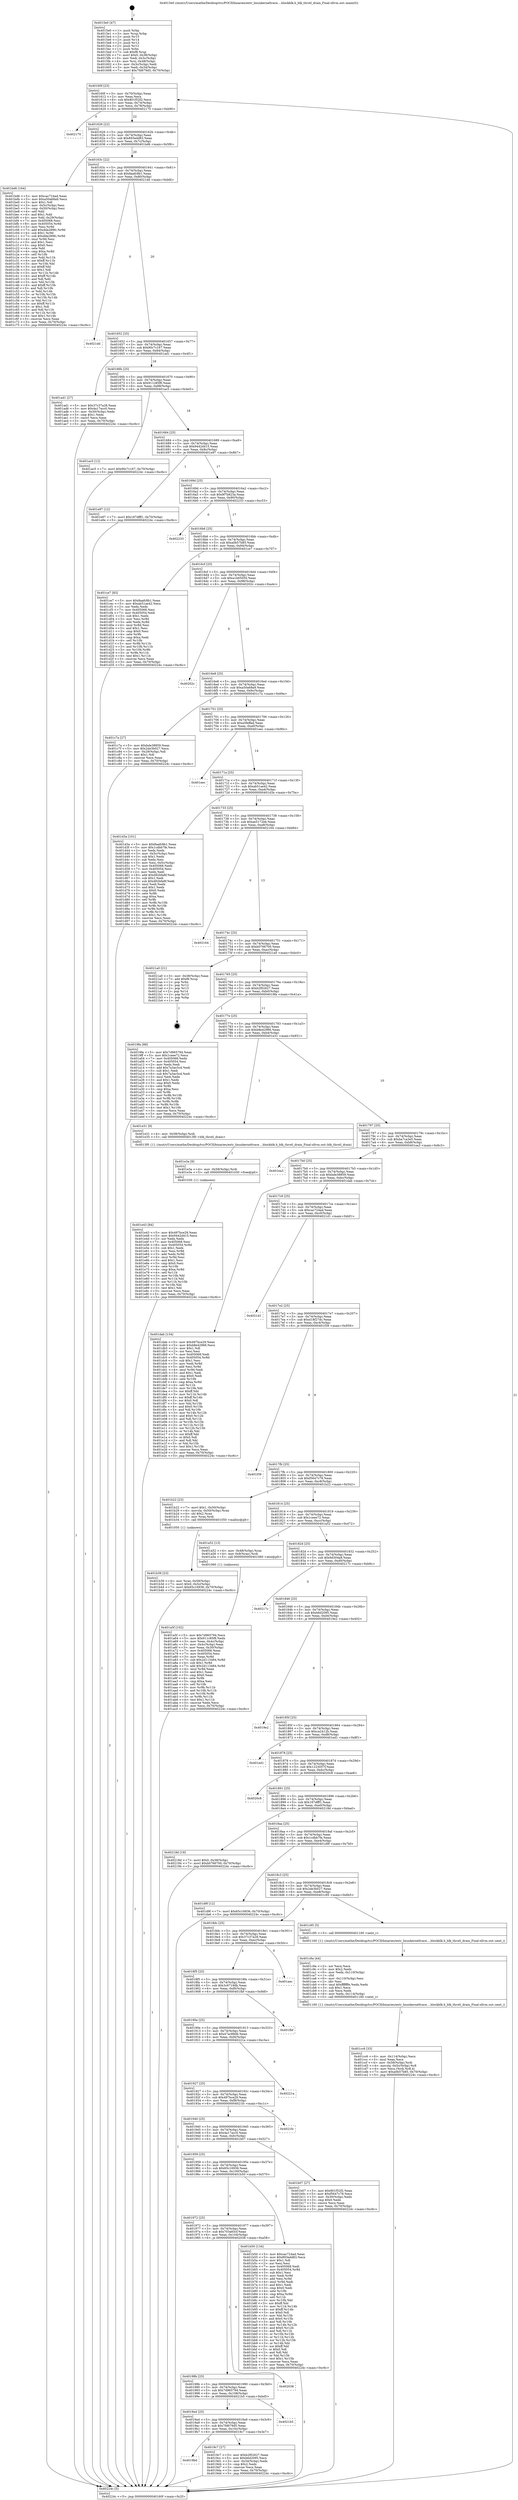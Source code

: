 digraph "0x4015e0" {
  label = "0x4015e0 (/mnt/c/Users/mathe/Desktop/tcc/POCII/binaries/extr_linuxkerneltrace....blockblk.h_blk_throtl_drain_Final-ollvm.out::main(0))"
  labelloc = "t"
  node[shape=record]

  Entry [label="",width=0.3,height=0.3,shape=circle,fillcolor=black,style=filled]
  "0x40160f" [label="{
     0x40160f [23]\l
     | [instrs]\l
     &nbsp;&nbsp;0x40160f \<+3\>: mov -0x70(%rbp),%eax\l
     &nbsp;&nbsp;0x401612 \<+2\>: mov %eax,%ecx\l
     &nbsp;&nbsp;0x401614 \<+6\>: sub $0x801f52f2,%ecx\l
     &nbsp;&nbsp;0x40161a \<+3\>: mov %eax,-0x74(%rbp)\l
     &nbsp;&nbsp;0x40161d \<+3\>: mov %ecx,-0x78(%rbp)\l
     &nbsp;&nbsp;0x401620 \<+6\>: je 0000000000402170 \<main+0xb90\>\l
  }"]
  "0x402170" [label="{
     0x402170\l
  }", style=dashed]
  "0x401626" [label="{
     0x401626 [22]\l
     | [instrs]\l
     &nbsp;&nbsp;0x401626 \<+5\>: jmp 000000000040162b \<main+0x4b\>\l
     &nbsp;&nbsp;0x40162b \<+3\>: mov -0x74(%rbp),%eax\l
     &nbsp;&nbsp;0x40162e \<+5\>: sub $0x893edd83,%eax\l
     &nbsp;&nbsp;0x401633 \<+3\>: mov %eax,-0x7c(%rbp)\l
     &nbsp;&nbsp;0x401636 \<+6\>: je 0000000000401bd6 \<main+0x5f6\>\l
  }"]
  Exit [label="",width=0.3,height=0.3,shape=circle,fillcolor=black,style=filled,peripheries=2]
  "0x401bd6" [label="{
     0x401bd6 [164]\l
     | [instrs]\l
     &nbsp;&nbsp;0x401bd6 \<+5\>: mov $0xcac724ad,%eax\l
     &nbsp;&nbsp;0x401bdb \<+5\>: mov $0xa50a68a9,%ecx\l
     &nbsp;&nbsp;0x401be0 \<+2\>: mov $0x1,%dl\l
     &nbsp;&nbsp;0x401be2 \<+3\>: mov -0x5c(%rbp),%esi\l
     &nbsp;&nbsp;0x401be5 \<+3\>: cmp -0x50(%rbp),%esi\l
     &nbsp;&nbsp;0x401be8 \<+4\>: setl %dil\l
     &nbsp;&nbsp;0x401bec \<+4\>: and $0x1,%dil\l
     &nbsp;&nbsp;0x401bf0 \<+4\>: mov %dil,-0x29(%rbp)\l
     &nbsp;&nbsp;0x401bf4 \<+7\>: mov 0x405068,%esi\l
     &nbsp;&nbsp;0x401bfb \<+8\>: mov 0x405054,%r8d\l
     &nbsp;&nbsp;0x401c03 \<+3\>: mov %esi,%r9d\l
     &nbsp;&nbsp;0x401c06 \<+7\>: add $0xdda289fc,%r9d\l
     &nbsp;&nbsp;0x401c0d \<+4\>: sub $0x1,%r9d\l
     &nbsp;&nbsp;0x401c11 \<+7\>: sub $0xdda289fc,%r9d\l
     &nbsp;&nbsp;0x401c18 \<+4\>: imul %r9d,%esi\l
     &nbsp;&nbsp;0x401c1c \<+3\>: and $0x1,%esi\l
     &nbsp;&nbsp;0x401c1f \<+3\>: cmp $0x0,%esi\l
     &nbsp;&nbsp;0x401c22 \<+4\>: sete %dil\l
     &nbsp;&nbsp;0x401c26 \<+4\>: cmp $0xa,%r8d\l
     &nbsp;&nbsp;0x401c2a \<+4\>: setl %r10b\l
     &nbsp;&nbsp;0x401c2e \<+3\>: mov %dil,%r11b\l
     &nbsp;&nbsp;0x401c31 \<+4\>: xor $0xff,%r11b\l
     &nbsp;&nbsp;0x401c35 \<+3\>: mov %r10b,%bl\l
     &nbsp;&nbsp;0x401c38 \<+3\>: xor $0xff,%bl\l
     &nbsp;&nbsp;0x401c3b \<+3\>: xor $0x1,%dl\l
     &nbsp;&nbsp;0x401c3e \<+3\>: mov %r11b,%r14b\l
     &nbsp;&nbsp;0x401c41 \<+4\>: and $0xff,%r14b\l
     &nbsp;&nbsp;0x401c45 \<+3\>: and %dl,%dil\l
     &nbsp;&nbsp;0x401c48 \<+3\>: mov %bl,%r15b\l
     &nbsp;&nbsp;0x401c4b \<+4\>: and $0xff,%r15b\l
     &nbsp;&nbsp;0x401c4f \<+3\>: and %dl,%r10b\l
     &nbsp;&nbsp;0x401c52 \<+3\>: or %dil,%r14b\l
     &nbsp;&nbsp;0x401c55 \<+3\>: or %r10b,%r15b\l
     &nbsp;&nbsp;0x401c58 \<+3\>: xor %r15b,%r14b\l
     &nbsp;&nbsp;0x401c5b \<+3\>: or %bl,%r11b\l
     &nbsp;&nbsp;0x401c5e \<+4\>: xor $0xff,%r11b\l
     &nbsp;&nbsp;0x401c62 \<+3\>: or $0x1,%dl\l
     &nbsp;&nbsp;0x401c65 \<+3\>: and %dl,%r11b\l
     &nbsp;&nbsp;0x401c68 \<+3\>: or %r11b,%r14b\l
     &nbsp;&nbsp;0x401c6b \<+4\>: test $0x1,%r14b\l
     &nbsp;&nbsp;0x401c6f \<+3\>: cmovne %ecx,%eax\l
     &nbsp;&nbsp;0x401c72 \<+3\>: mov %eax,-0x70(%rbp)\l
     &nbsp;&nbsp;0x401c75 \<+5\>: jmp 000000000040224c \<main+0xc6c\>\l
  }"]
  "0x40163c" [label="{
     0x40163c [22]\l
     | [instrs]\l
     &nbsp;&nbsp;0x40163c \<+5\>: jmp 0000000000401641 \<main+0x61\>\l
     &nbsp;&nbsp;0x401641 \<+3\>: mov -0x74(%rbp),%eax\l
     &nbsp;&nbsp;0x401644 \<+5\>: sub $0x8aafc8b1,%eax\l
     &nbsp;&nbsp;0x401649 \<+3\>: mov %eax,-0x80(%rbp)\l
     &nbsp;&nbsp;0x40164c \<+6\>: je 00000000004021dd \<main+0xbfd\>\l
  }"]
  "0x401e43" [label="{
     0x401e43 [84]\l
     | [instrs]\l
     &nbsp;&nbsp;0x401e43 \<+5\>: mov $0x497bce29,%eax\l
     &nbsp;&nbsp;0x401e48 \<+5\>: mov $0x9442d415,%ecx\l
     &nbsp;&nbsp;0x401e4d \<+2\>: xor %edx,%edx\l
     &nbsp;&nbsp;0x401e4f \<+7\>: mov 0x405068,%esi\l
     &nbsp;&nbsp;0x401e56 \<+8\>: mov 0x405054,%r8d\l
     &nbsp;&nbsp;0x401e5e \<+3\>: sub $0x1,%edx\l
     &nbsp;&nbsp;0x401e61 \<+3\>: mov %esi,%r9d\l
     &nbsp;&nbsp;0x401e64 \<+3\>: add %edx,%r9d\l
     &nbsp;&nbsp;0x401e67 \<+4\>: imul %r9d,%esi\l
     &nbsp;&nbsp;0x401e6b \<+3\>: and $0x1,%esi\l
     &nbsp;&nbsp;0x401e6e \<+3\>: cmp $0x0,%esi\l
     &nbsp;&nbsp;0x401e71 \<+4\>: sete %r10b\l
     &nbsp;&nbsp;0x401e75 \<+4\>: cmp $0xa,%r8d\l
     &nbsp;&nbsp;0x401e79 \<+4\>: setl %r11b\l
     &nbsp;&nbsp;0x401e7d \<+3\>: mov %r10b,%bl\l
     &nbsp;&nbsp;0x401e80 \<+3\>: and %r11b,%bl\l
     &nbsp;&nbsp;0x401e83 \<+3\>: xor %r11b,%r10b\l
     &nbsp;&nbsp;0x401e86 \<+3\>: or %r10b,%bl\l
     &nbsp;&nbsp;0x401e89 \<+3\>: test $0x1,%bl\l
     &nbsp;&nbsp;0x401e8c \<+3\>: cmovne %ecx,%eax\l
     &nbsp;&nbsp;0x401e8f \<+3\>: mov %eax,-0x70(%rbp)\l
     &nbsp;&nbsp;0x401e92 \<+5\>: jmp 000000000040224c \<main+0xc6c\>\l
  }"]
  "0x4021dd" [label="{
     0x4021dd\l
  }", style=dashed]
  "0x401652" [label="{
     0x401652 [25]\l
     | [instrs]\l
     &nbsp;&nbsp;0x401652 \<+5\>: jmp 0000000000401657 \<main+0x77\>\l
     &nbsp;&nbsp;0x401657 \<+3\>: mov -0x74(%rbp),%eax\l
     &nbsp;&nbsp;0x40165a \<+5\>: sub $0x90c7c167,%eax\l
     &nbsp;&nbsp;0x40165f \<+6\>: mov %eax,-0x84(%rbp)\l
     &nbsp;&nbsp;0x401665 \<+6\>: je 0000000000401ad1 \<main+0x4f1\>\l
  }"]
  "0x401e3a" [label="{
     0x401e3a [9]\l
     | [instrs]\l
     &nbsp;&nbsp;0x401e3a \<+4\>: mov -0x58(%rbp),%rdi\l
     &nbsp;&nbsp;0x401e3e \<+5\>: call 0000000000401030 \<free@plt\>\l
     | [calls]\l
     &nbsp;&nbsp;0x401030 \{1\} (unknown)\l
  }"]
  "0x401ad1" [label="{
     0x401ad1 [27]\l
     | [instrs]\l
     &nbsp;&nbsp;0x401ad1 \<+5\>: mov $0x37c37a28,%eax\l
     &nbsp;&nbsp;0x401ad6 \<+5\>: mov $0x4a17acc0,%ecx\l
     &nbsp;&nbsp;0x401adb \<+3\>: mov -0x30(%rbp),%edx\l
     &nbsp;&nbsp;0x401ade \<+3\>: cmp $0x1,%edx\l
     &nbsp;&nbsp;0x401ae1 \<+3\>: cmovl %ecx,%eax\l
     &nbsp;&nbsp;0x401ae4 \<+3\>: mov %eax,-0x70(%rbp)\l
     &nbsp;&nbsp;0x401ae7 \<+5\>: jmp 000000000040224c \<main+0xc6c\>\l
  }"]
  "0x40166b" [label="{
     0x40166b [25]\l
     | [instrs]\l
     &nbsp;&nbsp;0x40166b \<+5\>: jmp 0000000000401670 \<main+0x90\>\l
     &nbsp;&nbsp;0x401670 \<+3\>: mov -0x74(%rbp),%eax\l
     &nbsp;&nbsp;0x401673 \<+5\>: sub $0x911c85f8,%eax\l
     &nbsp;&nbsp;0x401678 \<+6\>: mov %eax,-0x88(%rbp)\l
     &nbsp;&nbsp;0x40167e \<+6\>: je 0000000000401ac5 \<main+0x4e5\>\l
  }"]
  "0x401cc6" [label="{
     0x401cc6 [33]\l
     | [instrs]\l
     &nbsp;&nbsp;0x401cc6 \<+6\>: mov -0x114(%rbp),%ecx\l
     &nbsp;&nbsp;0x401ccc \<+3\>: imul %eax,%ecx\l
     &nbsp;&nbsp;0x401ccf \<+4\>: mov -0x58(%rbp),%rdi\l
     &nbsp;&nbsp;0x401cd3 \<+4\>: movslq -0x5c(%rbp),%r8\l
     &nbsp;&nbsp;0x401cd7 \<+4\>: mov %ecx,(%rdi,%r8,4)\l
     &nbsp;&nbsp;0x401cdb \<+7\>: movl $0xa0b57b85,-0x70(%rbp)\l
     &nbsp;&nbsp;0x401ce2 \<+5\>: jmp 000000000040224c \<main+0xc6c\>\l
  }"]
  "0x401ac5" [label="{
     0x401ac5 [12]\l
     | [instrs]\l
     &nbsp;&nbsp;0x401ac5 \<+7\>: movl $0x90c7c167,-0x70(%rbp)\l
     &nbsp;&nbsp;0x401acc \<+5\>: jmp 000000000040224c \<main+0xc6c\>\l
  }"]
  "0x401684" [label="{
     0x401684 [25]\l
     | [instrs]\l
     &nbsp;&nbsp;0x401684 \<+5\>: jmp 0000000000401689 \<main+0xa9\>\l
     &nbsp;&nbsp;0x401689 \<+3\>: mov -0x74(%rbp),%eax\l
     &nbsp;&nbsp;0x40168c \<+5\>: sub $0x9442d415,%eax\l
     &nbsp;&nbsp;0x401691 \<+6\>: mov %eax,-0x8c(%rbp)\l
     &nbsp;&nbsp;0x401697 \<+6\>: je 0000000000401e97 \<main+0x8b7\>\l
  }"]
  "0x401c9a" [label="{
     0x401c9a [44]\l
     | [instrs]\l
     &nbsp;&nbsp;0x401c9a \<+2\>: xor %ecx,%ecx\l
     &nbsp;&nbsp;0x401c9c \<+5\>: mov $0x2,%edx\l
     &nbsp;&nbsp;0x401ca1 \<+6\>: mov %edx,-0x110(%rbp)\l
     &nbsp;&nbsp;0x401ca7 \<+1\>: cltd\l
     &nbsp;&nbsp;0x401ca8 \<+6\>: mov -0x110(%rbp),%esi\l
     &nbsp;&nbsp;0x401cae \<+2\>: idiv %esi\l
     &nbsp;&nbsp;0x401cb0 \<+6\>: imul $0xfffffffe,%edx,%edx\l
     &nbsp;&nbsp;0x401cb6 \<+3\>: sub $0x1,%ecx\l
     &nbsp;&nbsp;0x401cb9 \<+2\>: sub %ecx,%edx\l
     &nbsp;&nbsp;0x401cbb \<+6\>: mov %edx,-0x114(%rbp)\l
     &nbsp;&nbsp;0x401cc1 \<+5\>: call 0000000000401160 \<next_i\>\l
     | [calls]\l
     &nbsp;&nbsp;0x401160 \{1\} (/mnt/c/Users/mathe/Desktop/tcc/POCII/binaries/extr_linuxkerneltrace....blockblk.h_blk_throtl_drain_Final-ollvm.out::next_i)\l
  }"]
  "0x401e97" [label="{
     0x401e97 [12]\l
     | [instrs]\l
     &nbsp;&nbsp;0x401e97 \<+7\>: movl $0x187dfff1,-0x70(%rbp)\l
     &nbsp;&nbsp;0x401e9e \<+5\>: jmp 000000000040224c \<main+0xc6c\>\l
  }"]
  "0x40169d" [label="{
     0x40169d [25]\l
     | [instrs]\l
     &nbsp;&nbsp;0x40169d \<+5\>: jmp 00000000004016a2 \<main+0xc2\>\l
     &nbsp;&nbsp;0x4016a2 \<+3\>: mov -0x74(%rbp),%eax\l
     &nbsp;&nbsp;0x4016a5 \<+5\>: sub $0x9f7b823a,%eax\l
     &nbsp;&nbsp;0x4016aa \<+6\>: mov %eax,-0x90(%rbp)\l
     &nbsp;&nbsp;0x4016b0 \<+6\>: je 0000000000402233 \<main+0xc53\>\l
  }"]
  "0x401b39" [label="{
     0x401b39 [23]\l
     | [instrs]\l
     &nbsp;&nbsp;0x401b39 \<+4\>: mov %rax,-0x58(%rbp)\l
     &nbsp;&nbsp;0x401b3d \<+7\>: movl $0x0,-0x5c(%rbp)\l
     &nbsp;&nbsp;0x401b44 \<+7\>: movl $0x65c16936,-0x70(%rbp)\l
     &nbsp;&nbsp;0x401b4b \<+5\>: jmp 000000000040224c \<main+0xc6c\>\l
  }"]
  "0x402233" [label="{
     0x402233\l
  }", style=dashed]
  "0x4016b6" [label="{
     0x4016b6 [25]\l
     | [instrs]\l
     &nbsp;&nbsp;0x4016b6 \<+5\>: jmp 00000000004016bb \<main+0xdb\>\l
     &nbsp;&nbsp;0x4016bb \<+3\>: mov -0x74(%rbp),%eax\l
     &nbsp;&nbsp;0x4016be \<+5\>: sub $0xa0b57b85,%eax\l
     &nbsp;&nbsp;0x4016c3 \<+6\>: mov %eax,-0x94(%rbp)\l
     &nbsp;&nbsp;0x4016c9 \<+6\>: je 0000000000401ce7 \<main+0x707\>\l
  }"]
  "0x401a5f" [label="{
     0x401a5f [102]\l
     | [instrs]\l
     &nbsp;&nbsp;0x401a5f \<+5\>: mov $0x7d965794,%ecx\l
     &nbsp;&nbsp;0x401a64 \<+5\>: mov $0x911c85f8,%edx\l
     &nbsp;&nbsp;0x401a69 \<+3\>: mov %eax,-0x4c(%rbp)\l
     &nbsp;&nbsp;0x401a6c \<+3\>: mov -0x4c(%rbp),%eax\l
     &nbsp;&nbsp;0x401a6f \<+3\>: mov %eax,-0x30(%rbp)\l
     &nbsp;&nbsp;0x401a72 \<+7\>: mov 0x405068,%eax\l
     &nbsp;&nbsp;0x401a79 \<+7\>: mov 0x405054,%esi\l
     &nbsp;&nbsp;0x401a80 \<+3\>: mov %eax,%r8d\l
     &nbsp;&nbsp;0x401a83 \<+7\>: sub $0x2d113484,%r8d\l
     &nbsp;&nbsp;0x401a8a \<+4\>: sub $0x1,%r8d\l
     &nbsp;&nbsp;0x401a8e \<+7\>: add $0x2d113484,%r8d\l
     &nbsp;&nbsp;0x401a95 \<+4\>: imul %r8d,%eax\l
     &nbsp;&nbsp;0x401a99 \<+3\>: and $0x1,%eax\l
     &nbsp;&nbsp;0x401a9c \<+3\>: cmp $0x0,%eax\l
     &nbsp;&nbsp;0x401a9f \<+4\>: sete %r9b\l
     &nbsp;&nbsp;0x401aa3 \<+3\>: cmp $0xa,%esi\l
     &nbsp;&nbsp;0x401aa6 \<+4\>: setl %r10b\l
     &nbsp;&nbsp;0x401aaa \<+3\>: mov %r9b,%r11b\l
     &nbsp;&nbsp;0x401aad \<+3\>: and %r10b,%r11b\l
     &nbsp;&nbsp;0x401ab0 \<+3\>: xor %r10b,%r9b\l
     &nbsp;&nbsp;0x401ab3 \<+3\>: or %r9b,%r11b\l
     &nbsp;&nbsp;0x401ab6 \<+4\>: test $0x1,%r11b\l
     &nbsp;&nbsp;0x401aba \<+3\>: cmovne %edx,%ecx\l
     &nbsp;&nbsp;0x401abd \<+3\>: mov %ecx,-0x70(%rbp)\l
     &nbsp;&nbsp;0x401ac0 \<+5\>: jmp 000000000040224c \<main+0xc6c\>\l
  }"]
  "0x401ce7" [label="{
     0x401ce7 [83]\l
     | [instrs]\l
     &nbsp;&nbsp;0x401ce7 \<+5\>: mov $0x8aafc8b1,%eax\l
     &nbsp;&nbsp;0x401cec \<+5\>: mov $0xab51ae42,%ecx\l
     &nbsp;&nbsp;0x401cf1 \<+2\>: xor %edx,%edx\l
     &nbsp;&nbsp;0x401cf3 \<+7\>: mov 0x405068,%esi\l
     &nbsp;&nbsp;0x401cfa \<+7\>: mov 0x405054,%edi\l
     &nbsp;&nbsp;0x401d01 \<+3\>: sub $0x1,%edx\l
     &nbsp;&nbsp;0x401d04 \<+3\>: mov %esi,%r8d\l
     &nbsp;&nbsp;0x401d07 \<+3\>: add %edx,%r8d\l
     &nbsp;&nbsp;0x401d0a \<+4\>: imul %r8d,%esi\l
     &nbsp;&nbsp;0x401d0e \<+3\>: and $0x1,%esi\l
     &nbsp;&nbsp;0x401d11 \<+3\>: cmp $0x0,%esi\l
     &nbsp;&nbsp;0x401d14 \<+4\>: sete %r9b\l
     &nbsp;&nbsp;0x401d18 \<+3\>: cmp $0xa,%edi\l
     &nbsp;&nbsp;0x401d1b \<+4\>: setl %r10b\l
     &nbsp;&nbsp;0x401d1f \<+3\>: mov %r9b,%r11b\l
     &nbsp;&nbsp;0x401d22 \<+3\>: and %r10b,%r11b\l
     &nbsp;&nbsp;0x401d25 \<+3\>: xor %r10b,%r9b\l
     &nbsp;&nbsp;0x401d28 \<+3\>: or %r9b,%r11b\l
     &nbsp;&nbsp;0x401d2b \<+4\>: test $0x1,%r11b\l
     &nbsp;&nbsp;0x401d2f \<+3\>: cmovne %ecx,%eax\l
     &nbsp;&nbsp;0x401d32 \<+3\>: mov %eax,-0x70(%rbp)\l
     &nbsp;&nbsp;0x401d35 \<+5\>: jmp 000000000040224c \<main+0xc6c\>\l
  }"]
  "0x4016cf" [label="{
     0x4016cf [25]\l
     | [instrs]\l
     &nbsp;&nbsp;0x4016cf \<+5\>: jmp 00000000004016d4 \<main+0xf4\>\l
     &nbsp;&nbsp;0x4016d4 \<+3\>: mov -0x74(%rbp),%eax\l
     &nbsp;&nbsp;0x4016d7 \<+5\>: sub $0xa1b65050,%eax\l
     &nbsp;&nbsp;0x4016dc \<+6\>: mov %eax,-0x98(%rbp)\l
     &nbsp;&nbsp;0x4016e2 \<+6\>: je 000000000040202c \<main+0xa4c\>\l
  }"]
  "0x4015e0" [label="{
     0x4015e0 [47]\l
     | [instrs]\l
     &nbsp;&nbsp;0x4015e0 \<+1\>: push %rbp\l
     &nbsp;&nbsp;0x4015e1 \<+3\>: mov %rsp,%rbp\l
     &nbsp;&nbsp;0x4015e4 \<+2\>: push %r15\l
     &nbsp;&nbsp;0x4015e6 \<+2\>: push %r14\l
     &nbsp;&nbsp;0x4015e8 \<+2\>: push %r13\l
     &nbsp;&nbsp;0x4015ea \<+2\>: push %r12\l
     &nbsp;&nbsp;0x4015ec \<+1\>: push %rbx\l
     &nbsp;&nbsp;0x4015ed \<+7\>: sub $0xf8,%rsp\l
     &nbsp;&nbsp;0x4015f4 \<+7\>: movl $0x0,-0x38(%rbp)\l
     &nbsp;&nbsp;0x4015fb \<+3\>: mov %edi,-0x3c(%rbp)\l
     &nbsp;&nbsp;0x4015fe \<+4\>: mov %rsi,-0x48(%rbp)\l
     &nbsp;&nbsp;0x401602 \<+3\>: mov -0x3c(%rbp),%edi\l
     &nbsp;&nbsp;0x401605 \<+3\>: mov %edi,-0x34(%rbp)\l
     &nbsp;&nbsp;0x401608 \<+7\>: movl $0x7fd679d5,-0x70(%rbp)\l
  }"]
  "0x40202c" [label="{
     0x40202c\l
  }", style=dashed]
  "0x4016e8" [label="{
     0x4016e8 [25]\l
     | [instrs]\l
     &nbsp;&nbsp;0x4016e8 \<+5\>: jmp 00000000004016ed \<main+0x10d\>\l
     &nbsp;&nbsp;0x4016ed \<+3\>: mov -0x74(%rbp),%eax\l
     &nbsp;&nbsp;0x4016f0 \<+5\>: sub $0xa50a68a9,%eax\l
     &nbsp;&nbsp;0x4016f5 \<+6\>: mov %eax,-0x9c(%rbp)\l
     &nbsp;&nbsp;0x4016fb \<+6\>: je 0000000000401c7a \<main+0x69a\>\l
  }"]
  "0x40224c" [label="{
     0x40224c [5]\l
     | [instrs]\l
     &nbsp;&nbsp;0x40224c \<+5\>: jmp 000000000040160f \<main+0x2f\>\l
  }"]
  "0x401c7a" [label="{
     0x401c7a [27]\l
     | [instrs]\l
     &nbsp;&nbsp;0x401c7a \<+5\>: mov $0xbde38859,%eax\l
     &nbsp;&nbsp;0x401c7f \<+5\>: mov $0x2de3b027,%ecx\l
     &nbsp;&nbsp;0x401c84 \<+3\>: mov -0x29(%rbp),%dl\l
     &nbsp;&nbsp;0x401c87 \<+3\>: test $0x1,%dl\l
     &nbsp;&nbsp;0x401c8a \<+3\>: cmovne %ecx,%eax\l
     &nbsp;&nbsp;0x401c8d \<+3\>: mov %eax,-0x70(%rbp)\l
     &nbsp;&nbsp;0x401c90 \<+5\>: jmp 000000000040224c \<main+0xc6c\>\l
  }"]
  "0x401701" [label="{
     0x401701 [25]\l
     | [instrs]\l
     &nbsp;&nbsp;0x401701 \<+5\>: jmp 0000000000401706 \<main+0x126\>\l
     &nbsp;&nbsp;0x401706 \<+3\>: mov -0x74(%rbp),%eax\l
     &nbsp;&nbsp;0x401709 \<+5\>: sub $0xa5feffad,%eax\l
     &nbsp;&nbsp;0x40170e \<+6\>: mov %eax,-0xa0(%rbp)\l
     &nbsp;&nbsp;0x401714 \<+6\>: je 0000000000401eec \<main+0x90c\>\l
  }"]
  "0x4019bd" [label="{
     0x4019bd\l
  }", style=dashed]
  "0x401eec" [label="{
     0x401eec\l
  }", style=dashed]
  "0x40171a" [label="{
     0x40171a [25]\l
     | [instrs]\l
     &nbsp;&nbsp;0x40171a \<+5\>: jmp 000000000040171f \<main+0x13f\>\l
     &nbsp;&nbsp;0x40171f \<+3\>: mov -0x74(%rbp),%eax\l
     &nbsp;&nbsp;0x401722 \<+5\>: sub $0xab51ae42,%eax\l
     &nbsp;&nbsp;0x401727 \<+6\>: mov %eax,-0xa4(%rbp)\l
     &nbsp;&nbsp;0x40172d \<+6\>: je 0000000000401d3a \<main+0x75a\>\l
  }"]
  "0x4019c7" [label="{
     0x4019c7 [27]\l
     | [instrs]\l
     &nbsp;&nbsp;0x4019c7 \<+5\>: mov $0xb2f02627,%eax\l
     &nbsp;&nbsp;0x4019cc \<+5\>: mov $0xb6d2095,%ecx\l
     &nbsp;&nbsp;0x4019d1 \<+3\>: mov -0x34(%rbp),%edx\l
     &nbsp;&nbsp;0x4019d4 \<+3\>: cmp $0x2,%edx\l
     &nbsp;&nbsp;0x4019d7 \<+3\>: cmovne %ecx,%eax\l
     &nbsp;&nbsp;0x4019da \<+3\>: mov %eax,-0x70(%rbp)\l
     &nbsp;&nbsp;0x4019dd \<+5\>: jmp 000000000040224c \<main+0xc6c\>\l
  }"]
  "0x401d3a" [label="{
     0x401d3a [101]\l
     | [instrs]\l
     &nbsp;&nbsp;0x401d3a \<+5\>: mov $0x8aafc8b1,%eax\l
     &nbsp;&nbsp;0x401d3f \<+5\>: mov $0x1cdbb7fe,%ecx\l
     &nbsp;&nbsp;0x401d44 \<+2\>: xor %edx,%edx\l
     &nbsp;&nbsp;0x401d46 \<+3\>: mov -0x5c(%rbp),%esi\l
     &nbsp;&nbsp;0x401d49 \<+3\>: sub $0x1,%edx\l
     &nbsp;&nbsp;0x401d4c \<+2\>: sub %edx,%esi\l
     &nbsp;&nbsp;0x401d4e \<+3\>: mov %esi,-0x5c(%rbp)\l
     &nbsp;&nbsp;0x401d51 \<+7\>: mov 0x405068,%edx\l
     &nbsp;&nbsp;0x401d58 \<+7\>: mov 0x405054,%esi\l
     &nbsp;&nbsp;0x401d5f \<+2\>: mov %edx,%edi\l
     &nbsp;&nbsp;0x401d61 \<+6\>: add $0xd92bfa8f,%edi\l
     &nbsp;&nbsp;0x401d67 \<+3\>: sub $0x1,%edi\l
     &nbsp;&nbsp;0x401d6a \<+6\>: sub $0xd92bfa8f,%edi\l
     &nbsp;&nbsp;0x401d70 \<+3\>: imul %edi,%edx\l
     &nbsp;&nbsp;0x401d73 \<+3\>: and $0x1,%edx\l
     &nbsp;&nbsp;0x401d76 \<+3\>: cmp $0x0,%edx\l
     &nbsp;&nbsp;0x401d79 \<+4\>: sete %r8b\l
     &nbsp;&nbsp;0x401d7d \<+3\>: cmp $0xa,%esi\l
     &nbsp;&nbsp;0x401d80 \<+4\>: setl %r9b\l
     &nbsp;&nbsp;0x401d84 \<+3\>: mov %r8b,%r10b\l
     &nbsp;&nbsp;0x401d87 \<+3\>: and %r9b,%r10b\l
     &nbsp;&nbsp;0x401d8a \<+3\>: xor %r9b,%r8b\l
     &nbsp;&nbsp;0x401d8d \<+3\>: or %r8b,%r10b\l
     &nbsp;&nbsp;0x401d90 \<+4\>: test $0x1,%r10b\l
     &nbsp;&nbsp;0x401d94 \<+3\>: cmovne %ecx,%eax\l
     &nbsp;&nbsp;0x401d97 \<+3\>: mov %eax,-0x70(%rbp)\l
     &nbsp;&nbsp;0x401d9a \<+5\>: jmp 000000000040224c \<main+0xc6c\>\l
  }"]
  "0x401733" [label="{
     0x401733 [25]\l
     | [instrs]\l
     &nbsp;&nbsp;0x401733 \<+5\>: jmp 0000000000401738 \<main+0x158\>\l
     &nbsp;&nbsp;0x401738 \<+3\>: mov -0x74(%rbp),%eax\l
     &nbsp;&nbsp;0x40173b \<+5\>: sub $0xae5172eb,%eax\l
     &nbsp;&nbsp;0x401740 \<+6\>: mov %eax,-0xa8(%rbp)\l
     &nbsp;&nbsp;0x401746 \<+6\>: je 0000000000402164 \<main+0xb84\>\l
  }"]
  "0x4019a4" [label="{
     0x4019a4 [25]\l
     | [instrs]\l
     &nbsp;&nbsp;0x4019a4 \<+5\>: jmp 00000000004019a9 \<main+0x3c9\>\l
     &nbsp;&nbsp;0x4019a9 \<+3\>: mov -0x74(%rbp),%eax\l
     &nbsp;&nbsp;0x4019ac \<+5\>: sub $0x7fd679d5,%eax\l
     &nbsp;&nbsp;0x4019b1 \<+6\>: mov %eax,-0x10c(%rbp)\l
     &nbsp;&nbsp;0x4019b7 \<+6\>: je 00000000004019c7 \<main+0x3e7\>\l
  }"]
  "0x402164" [label="{
     0x402164\l
  }", style=dashed]
  "0x40174c" [label="{
     0x40174c [25]\l
     | [instrs]\l
     &nbsp;&nbsp;0x40174c \<+5\>: jmp 0000000000401751 \<main+0x171\>\l
     &nbsp;&nbsp;0x401751 \<+3\>: mov -0x74(%rbp),%eax\l
     &nbsp;&nbsp;0x401754 \<+5\>: sub $0xb0766700,%eax\l
     &nbsp;&nbsp;0x401759 \<+6\>: mov %eax,-0xac(%rbp)\l
     &nbsp;&nbsp;0x40175f \<+6\>: je 00000000004021a0 \<main+0xbc0\>\l
  }"]
  "0x4021b5" [label="{
     0x4021b5\l
  }", style=dashed]
  "0x4021a0" [label="{
     0x4021a0 [21]\l
     | [instrs]\l
     &nbsp;&nbsp;0x4021a0 \<+3\>: mov -0x38(%rbp),%eax\l
     &nbsp;&nbsp;0x4021a3 \<+7\>: add $0xf8,%rsp\l
     &nbsp;&nbsp;0x4021aa \<+1\>: pop %rbx\l
     &nbsp;&nbsp;0x4021ab \<+2\>: pop %r12\l
     &nbsp;&nbsp;0x4021ad \<+2\>: pop %r13\l
     &nbsp;&nbsp;0x4021af \<+2\>: pop %r14\l
     &nbsp;&nbsp;0x4021b1 \<+2\>: pop %r15\l
     &nbsp;&nbsp;0x4021b3 \<+1\>: pop %rbp\l
     &nbsp;&nbsp;0x4021b4 \<+1\>: ret\l
  }"]
  "0x401765" [label="{
     0x401765 [25]\l
     | [instrs]\l
     &nbsp;&nbsp;0x401765 \<+5\>: jmp 000000000040176a \<main+0x18a\>\l
     &nbsp;&nbsp;0x40176a \<+3\>: mov -0x74(%rbp),%eax\l
     &nbsp;&nbsp;0x40176d \<+5\>: sub $0xb2f02627,%eax\l
     &nbsp;&nbsp;0x401772 \<+6\>: mov %eax,-0xb0(%rbp)\l
     &nbsp;&nbsp;0x401778 \<+6\>: je 00000000004019fa \<main+0x41a\>\l
  }"]
  "0x40198b" [label="{
     0x40198b [25]\l
     | [instrs]\l
     &nbsp;&nbsp;0x40198b \<+5\>: jmp 0000000000401990 \<main+0x3b0\>\l
     &nbsp;&nbsp;0x401990 \<+3\>: mov -0x74(%rbp),%eax\l
     &nbsp;&nbsp;0x401993 \<+5\>: sub $0x7d965794,%eax\l
     &nbsp;&nbsp;0x401998 \<+6\>: mov %eax,-0x108(%rbp)\l
     &nbsp;&nbsp;0x40199e \<+6\>: je 00000000004021b5 \<main+0xbd5\>\l
  }"]
  "0x4019fa" [label="{
     0x4019fa [88]\l
     | [instrs]\l
     &nbsp;&nbsp;0x4019fa \<+5\>: mov $0x7d965794,%eax\l
     &nbsp;&nbsp;0x4019ff \<+5\>: mov $0x1ceee72,%ecx\l
     &nbsp;&nbsp;0x401a04 \<+7\>: mov 0x405068,%edx\l
     &nbsp;&nbsp;0x401a0b \<+7\>: mov 0x405054,%esi\l
     &nbsp;&nbsp;0x401a12 \<+2\>: mov %edx,%edi\l
     &nbsp;&nbsp;0x401a14 \<+6\>: add $0x7a3ac5cd,%edi\l
     &nbsp;&nbsp;0x401a1a \<+3\>: sub $0x1,%edi\l
     &nbsp;&nbsp;0x401a1d \<+6\>: sub $0x7a3ac5cd,%edi\l
     &nbsp;&nbsp;0x401a23 \<+3\>: imul %edi,%edx\l
     &nbsp;&nbsp;0x401a26 \<+3\>: and $0x1,%edx\l
     &nbsp;&nbsp;0x401a29 \<+3\>: cmp $0x0,%edx\l
     &nbsp;&nbsp;0x401a2c \<+4\>: sete %r8b\l
     &nbsp;&nbsp;0x401a30 \<+3\>: cmp $0xa,%esi\l
     &nbsp;&nbsp;0x401a33 \<+4\>: setl %r9b\l
     &nbsp;&nbsp;0x401a37 \<+3\>: mov %r8b,%r10b\l
     &nbsp;&nbsp;0x401a3a \<+3\>: and %r9b,%r10b\l
     &nbsp;&nbsp;0x401a3d \<+3\>: xor %r9b,%r8b\l
     &nbsp;&nbsp;0x401a40 \<+3\>: or %r8b,%r10b\l
     &nbsp;&nbsp;0x401a43 \<+4\>: test $0x1,%r10b\l
     &nbsp;&nbsp;0x401a47 \<+3\>: cmovne %ecx,%eax\l
     &nbsp;&nbsp;0x401a4a \<+3\>: mov %eax,-0x70(%rbp)\l
     &nbsp;&nbsp;0x401a4d \<+5\>: jmp 000000000040224c \<main+0xc6c\>\l
  }"]
  "0x40177e" [label="{
     0x40177e [25]\l
     | [instrs]\l
     &nbsp;&nbsp;0x40177e \<+5\>: jmp 0000000000401783 \<main+0x1a3\>\l
     &nbsp;&nbsp;0x401783 \<+3\>: mov -0x74(%rbp),%eax\l
     &nbsp;&nbsp;0x401786 \<+5\>: sub $0xb8e42966,%eax\l
     &nbsp;&nbsp;0x40178b \<+6\>: mov %eax,-0xb4(%rbp)\l
     &nbsp;&nbsp;0x401791 \<+6\>: je 0000000000401e31 \<main+0x851\>\l
  }"]
  "0x402038" [label="{
     0x402038\l
  }", style=dashed]
  "0x401e31" [label="{
     0x401e31 [9]\l
     | [instrs]\l
     &nbsp;&nbsp;0x401e31 \<+4\>: mov -0x58(%rbp),%rdi\l
     &nbsp;&nbsp;0x401e35 \<+5\>: call 00000000004013f0 \<blk_throtl_drain\>\l
     | [calls]\l
     &nbsp;&nbsp;0x4013f0 \{1\} (/mnt/c/Users/mathe/Desktop/tcc/POCII/binaries/extr_linuxkerneltrace....blockblk.h_blk_throtl_drain_Final-ollvm.out::blk_throtl_drain)\l
  }"]
  "0x401797" [label="{
     0x401797 [25]\l
     | [instrs]\l
     &nbsp;&nbsp;0x401797 \<+5\>: jmp 000000000040179c \<main+0x1bc\>\l
     &nbsp;&nbsp;0x40179c \<+3\>: mov -0x74(%rbp),%eax\l
     &nbsp;&nbsp;0x40179f \<+5\>: sub $0xba7ca3e5,%eax\l
     &nbsp;&nbsp;0x4017a4 \<+6\>: mov %eax,-0xb8(%rbp)\l
     &nbsp;&nbsp;0x4017aa \<+6\>: je 0000000000401ea3 \<main+0x8c3\>\l
  }"]
  "0x401972" [label="{
     0x401972 [25]\l
     | [instrs]\l
     &nbsp;&nbsp;0x401972 \<+5\>: jmp 0000000000401977 \<main+0x397\>\l
     &nbsp;&nbsp;0x401977 \<+3\>: mov -0x74(%rbp),%eax\l
     &nbsp;&nbsp;0x40197a \<+5\>: sub $0x703a65cf,%eax\l
     &nbsp;&nbsp;0x40197f \<+6\>: mov %eax,-0x104(%rbp)\l
     &nbsp;&nbsp;0x401985 \<+6\>: je 0000000000402038 \<main+0xa58\>\l
  }"]
  "0x401ea3" [label="{
     0x401ea3\l
  }", style=dashed]
  "0x4017b0" [label="{
     0x4017b0 [25]\l
     | [instrs]\l
     &nbsp;&nbsp;0x4017b0 \<+5\>: jmp 00000000004017b5 \<main+0x1d5\>\l
     &nbsp;&nbsp;0x4017b5 \<+3\>: mov -0x74(%rbp),%eax\l
     &nbsp;&nbsp;0x4017b8 \<+5\>: sub $0xbde38859,%eax\l
     &nbsp;&nbsp;0x4017bd \<+6\>: mov %eax,-0xbc(%rbp)\l
     &nbsp;&nbsp;0x4017c3 \<+6\>: je 0000000000401dab \<main+0x7cb\>\l
  }"]
  "0x401b50" [label="{
     0x401b50 [134]\l
     | [instrs]\l
     &nbsp;&nbsp;0x401b50 \<+5\>: mov $0xcac724ad,%eax\l
     &nbsp;&nbsp;0x401b55 \<+5\>: mov $0x893edd83,%ecx\l
     &nbsp;&nbsp;0x401b5a \<+2\>: mov $0x1,%dl\l
     &nbsp;&nbsp;0x401b5c \<+2\>: xor %esi,%esi\l
     &nbsp;&nbsp;0x401b5e \<+7\>: mov 0x405068,%edi\l
     &nbsp;&nbsp;0x401b65 \<+8\>: mov 0x405054,%r8d\l
     &nbsp;&nbsp;0x401b6d \<+3\>: sub $0x1,%esi\l
     &nbsp;&nbsp;0x401b70 \<+3\>: mov %edi,%r9d\l
     &nbsp;&nbsp;0x401b73 \<+3\>: add %esi,%r9d\l
     &nbsp;&nbsp;0x401b76 \<+4\>: imul %r9d,%edi\l
     &nbsp;&nbsp;0x401b7a \<+3\>: and $0x1,%edi\l
     &nbsp;&nbsp;0x401b7d \<+3\>: cmp $0x0,%edi\l
     &nbsp;&nbsp;0x401b80 \<+4\>: sete %r10b\l
     &nbsp;&nbsp;0x401b84 \<+4\>: cmp $0xa,%r8d\l
     &nbsp;&nbsp;0x401b88 \<+4\>: setl %r11b\l
     &nbsp;&nbsp;0x401b8c \<+3\>: mov %r10b,%bl\l
     &nbsp;&nbsp;0x401b8f \<+3\>: xor $0xff,%bl\l
     &nbsp;&nbsp;0x401b92 \<+3\>: mov %r11b,%r14b\l
     &nbsp;&nbsp;0x401b95 \<+4\>: xor $0xff,%r14b\l
     &nbsp;&nbsp;0x401b99 \<+3\>: xor $0x0,%dl\l
     &nbsp;&nbsp;0x401b9c \<+3\>: mov %bl,%r15b\l
     &nbsp;&nbsp;0x401b9f \<+4\>: and $0x0,%r15b\l
     &nbsp;&nbsp;0x401ba3 \<+3\>: and %dl,%r10b\l
     &nbsp;&nbsp;0x401ba6 \<+3\>: mov %r14b,%r12b\l
     &nbsp;&nbsp;0x401ba9 \<+4\>: and $0x0,%r12b\l
     &nbsp;&nbsp;0x401bad \<+3\>: and %dl,%r11b\l
     &nbsp;&nbsp;0x401bb0 \<+3\>: or %r10b,%r15b\l
     &nbsp;&nbsp;0x401bb3 \<+3\>: or %r11b,%r12b\l
     &nbsp;&nbsp;0x401bb6 \<+3\>: xor %r12b,%r15b\l
     &nbsp;&nbsp;0x401bb9 \<+3\>: or %r14b,%bl\l
     &nbsp;&nbsp;0x401bbc \<+3\>: xor $0xff,%bl\l
     &nbsp;&nbsp;0x401bbf \<+3\>: or $0x0,%dl\l
     &nbsp;&nbsp;0x401bc2 \<+2\>: and %dl,%bl\l
     &nbsp;&nbsp;0x401bc4 \<+3\>: or %bl,%r15b\l
     &nbsp;&nbsp;0x401bc7 \<+4\>: test $0x1,%r15b\l
     &nbsp;&nbsp;0x401bcb \<+3\>: cmovne %ecx,%eax\l
     &nbsp;&nbsp;0x401bce \<+3\>: mov %eax,-0x70(%rbp)\l
     &nbsp;&nbsp;0x401bd1 \<+5\>: jmp 000000000040224c \<main+0xc6c\>\l
  }"]
  "0x401dab" [label="{
     0x401dab [134]\l
     | [instrs]\l
     &nbsp;&nbsp;0x401dab \<+5\>: mov $0x497bce29,%eax\l
     &nbsp;&nbsp;0x401db0 \<+5\>: mov $0xb8e42966,%ecx\l
     &nbsp;&nbsp;0x401db5 \<+2\>: mov $0x1,%dl\l
     &nbsp;&nbsp;0x401db7 \<+2\>: xor %esi,%esi\l
     &nbsp;&nbsp;0x401db9 \<+7\>: mov 0x405068,%edi\l
     &nbsp;&nbsp;0x401dc0 \<+8\>: mov 0x405054,%r8d\l
     &nbsp;&nbsp;0x401dc8 \<+3\>: sub $0x1,%esi\l
     &nbsp;&nbsp;0x401dcb \<+3\>: mov %edi,%r9d\l
     &nbsp;&nbsp;0x401dce \<+3\>: add %esi,%r9d\l
     &nbsp;&nbsp;0x401dd1 \<+4\>: imul %r9d,%edi\l
     &nbsp;&nbsp;0x401dd5 \<+3\>: and $0x1,%edi\l
     &nbsp;&nbsp;0x401dd8 \<+3\>: cmp $0x0,%edi\l
     &nbsp;&nbsp;0x401ddb \<+4\>: sete %r10b\l
     &nbsp;&nbsp;0x401ddf \<+4\>: cmp $0xa,%r8d\l
     &nbsp;&nbsp;0x401de3 \<+4\>: setl %r11b\l
     &nbsp;&nbsp;0x401de7 \<+3\>: mov %r10b,%bl\l
     &nbsp;&nbsp;0x401dea \<+3\>: xor $0xff,%bl\l
     &nbsp;&nbsp;0x401ded \<+3\>: mov %r11b,%r14b\l
     &nbsp;&nbsp;0x401df0 \<+4\>: xor $0xff,%r14b\l
     &nbsp;&nbsp;0x401df4 \<+3\>: xor $0x0,%dl\l
     &nbsp;&nbsp;0x401df7 \<+3\>: mov %bl,%r15b\l
     &nbsp;&nbsp;0x401dfa \<+4\>: and $0x0,%r15b\l
     &nbsp;&nbsp;0x401dfe \<+3\>: and %dl,%r10b\l
     &nbsp;&nbsp;0x401e01 \<+3\>: mov %r14b,%r12b\l
     &nbsp;&nbsp;0x401e04 \<+4\>: and $0x0,%r12b\l
     &nbsp;&nbsp;0x401e08 \<+3\>: and %dl,%r11b\l
     &nbsp;&nbsp;0x401e0b \<+3\>: or %r10b,%r15b\l
     &nbsp;&nbsp;0x401e0e \<+3\>: or %r11b,%r12b\l
     &nbsp;&nbsp;0x401e11 \<+3\>: xor %r12b,%r15b\l
     &nbsp;&nbsp;0x401e14 \<+3\>: or %r14b,%bl\l
     &nbsp;&nbsp;0x401e17 \<+3\>: xor $0xff,%bl\l
     &nbsp;&nbsp;0x401e1a \<+3\>: or $0x0,%dl\l
     &nbsp;&nbsp;0x401e1d \<+2\>: and %dl,%bl\l
     &nbsp;&nbsp;0x401e1f \<+3\>: or %bl,%r15b\l
     &nbsp;&nbsp;0x401e22 \<+4\>: test $0x1,%r15b\l
     &nbsp;&nbsp;0x401e26 \<+3\>: cmovne %ecx,%eax\l
     &nbsp;&nbsp;0x401e29 \<+3\>: mov %eax,-0x70(%rbp)\l
     &nbsp;&nbsp;0x401e2c \<+5\>: jmp 000000000040224c \<main+0xc6c\>\l
  }"]
  "0x4017c9" [label="{
     0x4017c9 [25]\l
     | [instrs]\l
     &nbsp;&nbsp;0x4017c9 \<+5\>: jmp 00000000004017ce \<main+0x1ee\>\l
     &nbsp;&nbsp;0x4017ce \<+3\>: mov -0x74(%rbp),%eax\l
     &nbsp;&nbsp;0x4017d1 \<+5\>: sub $0xcac724ad,%eax\l
     &nbsp;&nbsp;0x4017d6 \<+6\>: mov %eax,-0xc0(%rbp)\l
     &nbsp;&nbsp;0x4017dc \<+6\>: je 00000000004021d1 \<main+0xbf1\>\l
  }"]
  "0x401959" [label="{
     0x401959 [25]\l
     | [instrs]\l
     &nbsp;&nbsp;0x401959 \<+5\>: jmp 000000000040195e \<main+0x37e\>\l
     &nbsp;&nbsp;0x40195e \<+3\>: mov -0x74(%rbp),%eax\l
     &nbsp;&nbsp;0x401961 \<+5\>: sub $0x65c16936,%eax\l
     &nbsp;&nbsp;0x401966 \<+6\>: mov %eax,-0x100(%rbp)\l
     &nbsp;&nbsp;0x40196c \<+6\>: je 0000000000401b50 \<main+0x570\>\l
  }"]
  "0x4021d1" [label="{
     0x4021d1\l
  }", style=dashed]
  "0x4017e2" [label="{
     0x4017e2 [25]\l
     | [instrs]\l
     &nbsp;&nbsp;0x4017e2 \<+5\>: jmp 00000000004017e7 \<main+0x207\>\l
     &nbsp;&nbsp;0x4017e7 \<+3\>: mov -0x74(%rbp),%eax\l
     &nbsp;&nbsp;0x4017ea \<+5\>: sub $0xd18f27dc,%eax\l
     &nbsp;&nbsp;0x4017ef \<+6\>: mov %eax,-0xc4(%rbp)\l
     &nbsp;&nbsp;0x4017f5 \<+6\>: je 0000000000401f39 \<main+0x959\>\l
  }"]
  "0x401b07" [label="{
     0x401b07 [27]\l
     | [instrs]\l
     &nbsp;&nbsp;0x401b07 \<+5\>: mov $0x801f52f2,%eax\l
     &nbsp;&nbsp;0x401b0c \<+5\>: mov $0xf5647c78,%ecx\l
     &nbsp;&nbsp;0x401b11 \<+3\>: mov -0x30(%rbp),%edx\l
     &nbsp;&nbsp;0x401b14 \<+3\>: cmp $0x0,%edx\l
     &nbsp;&nbsp;0x401b17 \<+3\>: cmove %ecx,%eax\l
     &nbsp;&nbsp;0x401b1a \<+3\>: mov %eax,-0x70(%rbp)\l
     &nbsp;&nbsp;0x401b1d \<+5\>: jmp 000000000040224c \<main+0xc6c\>\l
  }"]
  "0x401f39" [label="{
     0x401f39\l
  }", style=dashed]
  "0x4017fb" [label="{
     0x4017fb [25]\l
     | [instrs]\l
     &nbsp;&nbsp;0x4017fb \<+5\>: jmp 0000000000401800 \<main+0x220\>\l
     &nbsp;&nbsp;0x401800 \<+3\>: mov -0x74(%rbp),%eax\l
     &nbsp;&nbsp;0x401803 \<+5\>: sub $0xf5647c78,%eax\l
     &nbsp;&nbsp;0x401808 \<+6\>: mov %eax,-0xc8(%rbp)\l
     &nbsp;&nbsp;0x40180e \<+6\>: je 0000000000401b22 \<main+0x542\>\l
  }"]
  "0x401940" [label="{
     0x401940 [25]\l
     | [instrs]\l
     &nbsp;&nbsp;0x401940 \<+5\>: jmp 0000000000401945 \<main+0x365\>\l
     &nbsp;&nbsp;0x401945 \<+3\>: mov -0x74(%rbp),%eax\l
     &nbsp;&nbsp;0x401948 \<+5\>: sub $0x4a17acc0,%eax\l
     &nbsp;&nbsp;0x40194d \<+6\>: mov %eax,-0xfc(%rbp)\l
     &nbsp;&nbsp;0x401953 \<+6\>: je 0000000000401b07 \<main+0x527\>\l
  }"]
  "0x401b22" [label="{
     0x401b22 [23]\l
     | [instrs]\l
     &nbsp;&nbsp;0x401b22 \<+7\>: movl $0x1,-0x50(%rbp)\l
     &nbsp;&nbsp;0x401b29 \<+4\>: movslq -0x50(%rbp),%rax\l
     &nbsp;&nbsp;0x401b2d \<+4\>: shl $0x2,%rax\l
     &nbsp;&nbsp;0x401b31 \<+3\>: mov %rax,%rdi\l
     &nbsp;&nbsp;0x401b34 \<+5\>: call 0000000000401050 \<malloc@plt\>\l
     | [calls]\l
     &nbsp;&nbsp;0x401050 \{1\} (unknown)\l
  }"]
  "0x401814" [label="{
     0x401814 [25]\l
     | [instrs]\l
     &nbsp;&nbsp;0x401814 \<+5\>: jmp 0000000000401819 \<main+0x239\>\l
     &nbsp;&nbsp;0x401819 \<+3\>: mov -0x74(%rbp),%eax\l
     &nbsp;&nbsp;0x40181c \<+5\>: sub $0x1ceee72,%eax\l
     &nbsp;&nbsp;0x401821 \<+6\>: mov %eax,-0xcc(%rbp)\l
     &nbsp;&nbsp;0x401827 \<+6\>: je 0000000000401a52 \<main+0x472\>\l
  }"]
  "0x4021fc" [label="{
     0x4021fc\l
  }", style=dashed]
  "0x401a52" [label="{
     0x401a52 [13]\l
     | [instrs]\l
     &nbsp;&nbsp;0x401a52 \<+4\>: mov -0x48(%rbp),%rax\l
     &nbsp;&nbsp;0x401a56 \<+4\>: mov 0x8(%rax),%rdi\l
     &nbsp;&nbsp;0x401a5a \<+5\>: call 0000000000401060 \<atoi@plt\>\l
     | [calls]\l
     &nbsp;&nbsp;0x401060 \{1\} (unknown)\l
  }"]
  "0x40182d" [label="{
     0x40182d [25]\l
     | [instrs]\l
     &nbsp;&nbsp;0x40182d \<+5\>: jmp 0000000000401832 \<main+0x252\>\l
     &nbsp;&nbsp;0x401832 \<+3\>: mov -0x74(%rbp),%eax\l
     &nbsp;&nbsp;0x401835 \<+5\>: sub $0x9d304a8,%eax\l
     &nbsp;&nbsp;0x40183a \<+6\>: mov %eax,-0xd0(%rbp)\l
     &nbsp;&nbsp;0x401840 \<+6\>: je 000000000040217c \<main+0xb9c\>\l
  }"]
  "0x401927" [label="{
     0x401927 [25]\l
     | [instrs]\l
     &nbsp;&nbsp;0x401927 \<+5\>: jmp 000000000040192c \<main+0x34c\>\l
     &nbsp;&nbsp;0x40192c \<+3\>: mov -0x74(%rbp),%eax\l
     &nbsp;&nbsp;0x40192f \<+5\>: sub $0x497bce29,%eax\l
     &nbsp;&nbsp;0x401934 \<+6\>: mov %eax,-0xf8(%rbp)\l
     &nbsp;&nbsp;0x40193a \<+6\>: je 00000000004021fc \<main+0xc1c\>\l
  }"]
  "0x40217c" [label="{
     0x40217c\l
  }", style=dashed]
  "0x401846" [label="{
     0x401846 [25]\l
     | [instrs]\l
     &nbsp;&nbsp;0x401846 \<+5\>: jmp 000000000040184b \<main+0x26b\>\l
     &nbsp;&nbsp;0x40184b \<+3\>: mov -0x74(%rbp),%eax\l
     &nbsp;&nbsp;0x40184e \<+5\>: sub $0xb6d2095,%eax\l
     &nbsp;&nbsp;0x401853 \<+6\>: mov %eax,-0xd4(%rbp)\l
     &nbsp;&nbsp;0x401859 \<+6\>: je 00000000004019e2 \<main+0x402\>\l
  }"]
  "0x40221a" [label="{
     0x40221a\l
  }", style=dashed]
  "0x4019e2" [label="{
     0x4019e2\l
  }", style=dashed]
  "0x40185f" [label="{
     0x40185f [25]\l
     | [instrs]\l
     &nbsp;&nbsp;0x40185f \<+5\>: jmp 0000000000401864 \<main+0x284\>\l
     &nbsp;&nbsp;0x401864 \<+3\>: mov -0x74(%rbp),%eax\l
     &nbsp;&nbsp;0x401867 \<+5\>: sub $0xca2412b,%eax\l
     &nbsp;&nbsp;0x40186c \<+6\>: mov %eax,-0xd8(%rbp)\l
     &nbsp;&nbsp;0x401872 \<+6\>: je 0000000000401ed1 \<main+0x8f1\>\l
  }"]
  "0x40190e" [label="{
     0x40190e [25]\l
     | [instrs]\l
     &nbsp;&nbsp;0x40190e \<+5\>: jmp 0000000000401913 \<main+0x333\>\l
     &nbsp;&nbsp;0x401913 \<+3\>: mov -0x74(%rbp),%eax\l
     &nbsp;&nbsp;0x401916 \<+5\>: sub $0x47ac88db,%eax\l
     &nbsp;&nbsp;0x40191b \<+6\>: mov %eax,-0xf4(%rbp)\l
     &nbsp;&nbsp;0x401921 \<+6\>: je 000000000040221a \<main+0xc3a\>\l
  }"]
  "0x401ed1" [label="{
     0x401ed1\l
  }", style=dashed]
  "0x401878" [label="{
     0x401878 [25]\l
     | [instrs]\l
     &nbsp;&nbsp;0x401878 \<+5\>: jmp 000000000040187d \<main+0x29d\>\l
     &nbsp;&nbsp;0x40187d \<+3\>: mov -0x74(%rbp),%eax\l
     &nbsp;&nbsp;0x401880 \<+5\>: sub $0x1223057f,%eax\l
     &nbsp;&nbsp;0x401885 \<+6\>: mov %eax,-0xdc(%rbp)\l
     &nbsp;&nbsp;0x40188b \<+6\>: je 00000000004020c8 \<main+0xae8\>\l
  }"]
  "0x401fbf" [label="{
     0x401fbf\l
  }", style=dashed]
  "0x4020c8" [label="{
     0x4020c8\l
  }", style=dashed]
  "0x401891" [label="{
     0x401891 [25]\l
     | [instrs]\l
     &nbsp;&nbsp;0x401891 \<+5\>: jmp 0000000000401896 \<main+0x2b6\>\l
     &nbsp;&nbsp;0x401896 \<+3\>: mov -0x74(%rbp),%eax\l
     &nbsp;&nbsp;0x401899 \<+5\>: sub $0x187dfff1,%eax\l
     &nbsp;&nbsp;0x40189e \<+6\>: mov %eax,-0xe0(%rbp)\l
     &nbsp;&nbsp;0x4018a4 \<+6\>: je 000000000040218d \<main+0xbad\>\l
  }"]
  "0x4018f5" [label="{
     0x4018f5 [25]\l
     | [instrs]\l
     &nbsp;&nbsp;0x4018f5 \<+5\>: jmp 00000000004018fa \<main+0x31a\>\l
     &nbsp;&nbsp;0x4018fa \<+3\>: mov -0x74(%rbp),%eax\l
     &nbsp;&nbsp;0x4018fd \<+5\>: sub $0x3c6719db,%eax\l
     &nbsp;&nbsp;0x401902 \<+6\>: mov %eax,-0xf0(%rbp)\l
     &nbsp;&nbsp;0x401908 \<+6\>: je 0000000000401fbf \<main+0x9df\>\l
  }"]
  "0x40218d" [label="{
     0x40218d [19]\l
     | [instrs]\l
     &nbsp;&nbsp;0x40218d \<+7\>: movl $0x0,-0x38(%rbp)\l
     &nbsp;&nbsp;0x402194 \<+7\>: movl $0xb0766700,-0x70(%rbp)\l
     &nbsp;&nbsp;0x40219b \<+5\>: jmp 000000000040224c \<main+0xc6c\>\l
  }"]
  "0x4018aa" [label="{
     0x4018aa [25]\l
     | [instrs]\l
     &nbsp;&nbsp;0x4018aa \<+5\>: jmp 00000000004018af \<main+0x2cf\>\l
     &nbsp;&nbsp;0x4018af \<+3\>: mov -0x74(%rbp),%eax\l
     &nbsp;&nbsp;0x4018b2 \<+5\>: sub $0x1cdbb7fe,%eax\l
     &nbsp;&nbsp;0x4018b7 \<+6\>: mov %eax,-0xe4(%rbp)\l
     &nbsp;&nbsp;0x4018bd \<+6\>: je 0000000000401d9f \<main+0x7bf\>\l
  }"]
  "0x401aec" [label="{
     0x401aec\l
  }", style=dashed]
  "0x401d9f" [label="{
     0x401d9f [12]\l
     | [instrs]\l
     &nbsp;&nbsp;0x401d9f \<+7\>: movl $0x65c16936,-0x70(%rbp)\l
     &nbsp;&nbsp;0x401da6 \<+5\>: jmp 000000000040224c \<main+0xc6c\>\l
  }"]
  "0x4018c3" [label="{
     0x4018c3 [25]\l
     | [instrs]\l
     &nbsp;&nbsp;0x4018c3 \<+5\>: jmp 00000000004018c8 \<main+0x2e8\>\l
     &nbsp;&nbsp;0x4018c8 \<+3\>: mov -0x74(%rbp),%eax\l
     &nbsp;&nbsp;0x4018cb \<+5\>: sub $0x2de3b027,%eax\l
     &nbsp;&nbsp;0x4018d0 \<+6\>: mov %eax,-0xe8(%rbp)\l
     &nbsp;&nbsp;0x4018d6 \<+6\>: je 0000000000401c95 \<main+0x6b5\>\l
  }"]
  "0x4018dc" [label="{
     0x4018dc [25]\l
     | [instrs]\l
     &nbsp;&nbsp;0x4018dc \<+5\>: jmp 00000000004018e1 \<main+0x301\>\l
     &nbsp;&nbsp;0x4018e1 \<+3\>: mov -0x74(%rbp),%eax\l
     &nbsp;&nbsp;0x4018e4 \<+5\>: sub $0x37c37a28,%eax\l
     &nbsp;&nbsp;0x4018e9 \<+6\>: mov %eax,-0xec(%rbp)\l
     &nbsp;&nbsp;0x4018ef \<+6\>: je 0000000000401aec \<main+0x50c\>\l
  }"]
  "0x401c95" [label="{
     0x401c95 [5]\l
     | [instrs]\l
     &nbsp;&nbsp;0x401c95 \<+5\>: call 0000000000401160 \<next_i\>\l
     | [calls]\l
     &nbsp;&nbsp;0x401160 \{1\} (/mnt/c/Users/mathe/Desktop/tcc/POCII/binaries/extr_linuxkerneltrace....blockblk.h_blk_throtl_drain_Final-ollvm.out::next_i)\l
  }"]
  Entry -> "0x4015e0" [label=" 1"]
  "0x40160f" -> "0x402170" [label=" 0"]
  "0x40160f" -> "0x401626" [label=" 22"]
  "0x4021a0" -> Exit [label=" 1"]
  "0x401626" -> "0x401bd6" [label=" 2"]
  "0x401626" -> "0x40163c" [label=" 20"]
  "0x40218d" -> "0x40224c" [label=" 1"]
  "0x40163c" -> "0x4021dd" [label=" 0"]
  "0x40163c" -> "0x401652" [label=" 20"]
  "0x401e97" -> "0x40224c" [label=" 1"]
  "0x401652" -> "0x401ad1" [label=" 1"]
  "0x401652" -> "0x40166b" [label=" 19"]
  "0x401e43" -> "0x40224c" [label=" 1"]
  "0x40166b" -> "0x401ac5" [label=" 1"]
  "0x40166b" -> "0x401684" [label=" 18"]
  "0x401e3a" -> "0x401e43" [label=" 1"]
  "0x401684" -> "0x401e97" [label=" 1"]
  "0x401684" -> "0x40169d" [label=" 17"]
  "0x401e31" -> "0x401e3a" [label=" 1"]
  "0x40169d" -> "0x402233" [label=" 0"]
  "0x40169d" -> "0x4016b6" [label=" 17"]
  "0x401dab" -> "0x40224c" [label=" 1"]
  "0x4016b6" -> "0x401ce7" [label=" 1"]
  "0x4016b6" -> "0x4016cf" [label=" 16"]
  "0x401d9f" -> "0x40224c" [label=" 1"]
  "0x4016cf" -> "0x40202c" [label=" 0"]
  "0x4016cf" -> "0x4016e8" [label=" 16"]
  "0x401d3a" -> "0x40224c" [label=" 1"]
  "0x4016e8" -> "0x401c7a" [label=" 2"]
  "0x4016e8" -> "0x401701" [label=" 14"]
  "0x401ce7" -> "0x40224c" [label=" 1"]
  "0x401701" -> "0x401eec" [label=" 0"]
  "0x401701" -> "0x40171a" [label=" 14"]
  "0x401cc6" -> "0x40224c" [label=" 1"]
  "0x40171a" -> "0x401d3a" [label=" 1"]
  "0x40171a" -> "0x401733" [label=" 13"]
  "0x401c9a" -> "0x401cc6" [label=" 1"]
  "0x401733" -> "0x402164" [label=" 0"]
  "0x401733" -> "0x40174c" [label=" 13"]
  "0x401c7a" -> "0x40224c" [label=" 2"]
  "0x40174c" -> "0x4021a0" [label=" 1"]
  "0x40174c" -> "0x401765" [label=" 12"]
  "0x401bd6" -> "0x40224c" [label=" 2"]
  "0x401765" -> "0x4019fa" [label=" 1"]
  "0x401765" -> "0x40177e" [label=" 11"]
  "0x401b39" -> "0x40224c" [label=" 1"]
  "0x40177e" -> "0x401e31" [label=" 1"]
  "0x40177e" -> "0x401797" [label=" 10"]
  "0x401b22" -> "0x401b39" [label=" 1"]
  "0x401797" -> "0x401ea3" [label=" 0"]
  "0x401797" -> "0x4017b0" [label=" 10"]
  "0x401ad1" -> "0x40224c" [label=" 1"]
  "0x4017b0" -> "0x401dab" [label=" 1"]
  "0x4017b0" -> "0x4017c9" [label=" 9"]
  "0x401ac5" -> "0x40224c" [label=" 1"]
  "0x4017c9" -> "0x4021d1" [label=" 0"]
  "0x4017c9" -> "0x4017e2" [label=" 9"]
  "0x401a52" -> "0x401a5f" [label=" 1"]
  "0x4017e2" -> "0x401f39" [label=" 0"]
  "0x4017e2" -> "0x4017fb" [label=" 9"]
  "0x4019fa" -> "0x40224c" [label=" 1"]
  "0x4017fb" -> "0x401b22" [label=" 1"]
  "0x4017fb" -> "0x401814" [label=" 8"]
  "0x4015e0" -> "0x40160f" [label=" 1"]
  "0x401814" -> "0x401a52" [label=" 1"]
  "0x401814" -> "0x40182d" [label=" 7"]
  "0x4019c7" -> "0x40224c" [label=" 1"]
  "0x40182d" -> "0x40217c" [label=" 0"]
  "0x40182d" -> "0x401846" [label=" 7"]
  "0x4019a4" -> "0x4019c7" [label=" 1"]
  "0x401846" -> "0x4019e2" [label=" 0"]
  "0x401846" -> "0x40185f" [label=" 7"]
  "0x401c95" -> "0x401c9a" [label=" 1"]
  "0x40185f" -> "0x401ed1" [label=" 0"]
  "0x40185f" -> "0x401878" [label=" 7"]
  "0x40198b" -> "0x4021b5" [label=" 0"]
  "0x401878" -> "0x4020c8" [label=" 0"]
  "0x401878" -> "0x401891" [label=" 7"]
  "0x401b50" -> "0x40224c" [label=" 2"]
  "0x401891" -> "0x40218d" [label=" 1"]
  "0x401891" -> "0x4018aa" [label=" 6"]
  "0x401972" -> "0x402038" [label=" 0"]
  "0x4018aa" -> "0x401d9f" [label=" 1"]
  "0x4018aa" -> "0x4018c3" [label=" 5"]
  "0x401b07" -> "0x40224c" [label=" 1"]
  "0x4018c3" -> "0x401c95" [label=" 1"]
  "0x4018c3" -> "0x4018dc" [label=" 4"]
  "0x401959" -> "0x401972" [label=" 1"]
  "0x4018dc" -> "0x401aec" [label=" 0"]
  "0x4018dc" -> "0x4018f5" [label=" 4"]
  "0x401972" -> "0x40198b" [label=" 1"]
  "0x4018f5" -> "0x401fbf" [label=" 0"]
  "0x4018f5" -> "0x40190e" [label=" 4"]
  "0x40198b" -> "0x4019a4" [label=" 1"]
  "0x40190e" -> "0x40221a" [label=" 0"]
  "0x40190e" -> "0x401927" [label=" 4"]
  "0x4019a4" -> "0x4019bd" [label=" 0"]
  "0x401927" -> "0x4021fc" [label=" 0"]
  "0x401927" -> "0x401940" [label=" 4"]
  "0x40224c" -> "0x40160f" [label=" 21"]
  "0x401940" -> "0x401b07" [label=" 1"]
  "0x401940" -> "0x401959" [label=" 3"]
  "0x401a5f" -> "0x40224c" [label=" 1"]
  "0x401959" -> "0x401b50" [label=" 2"]
}
